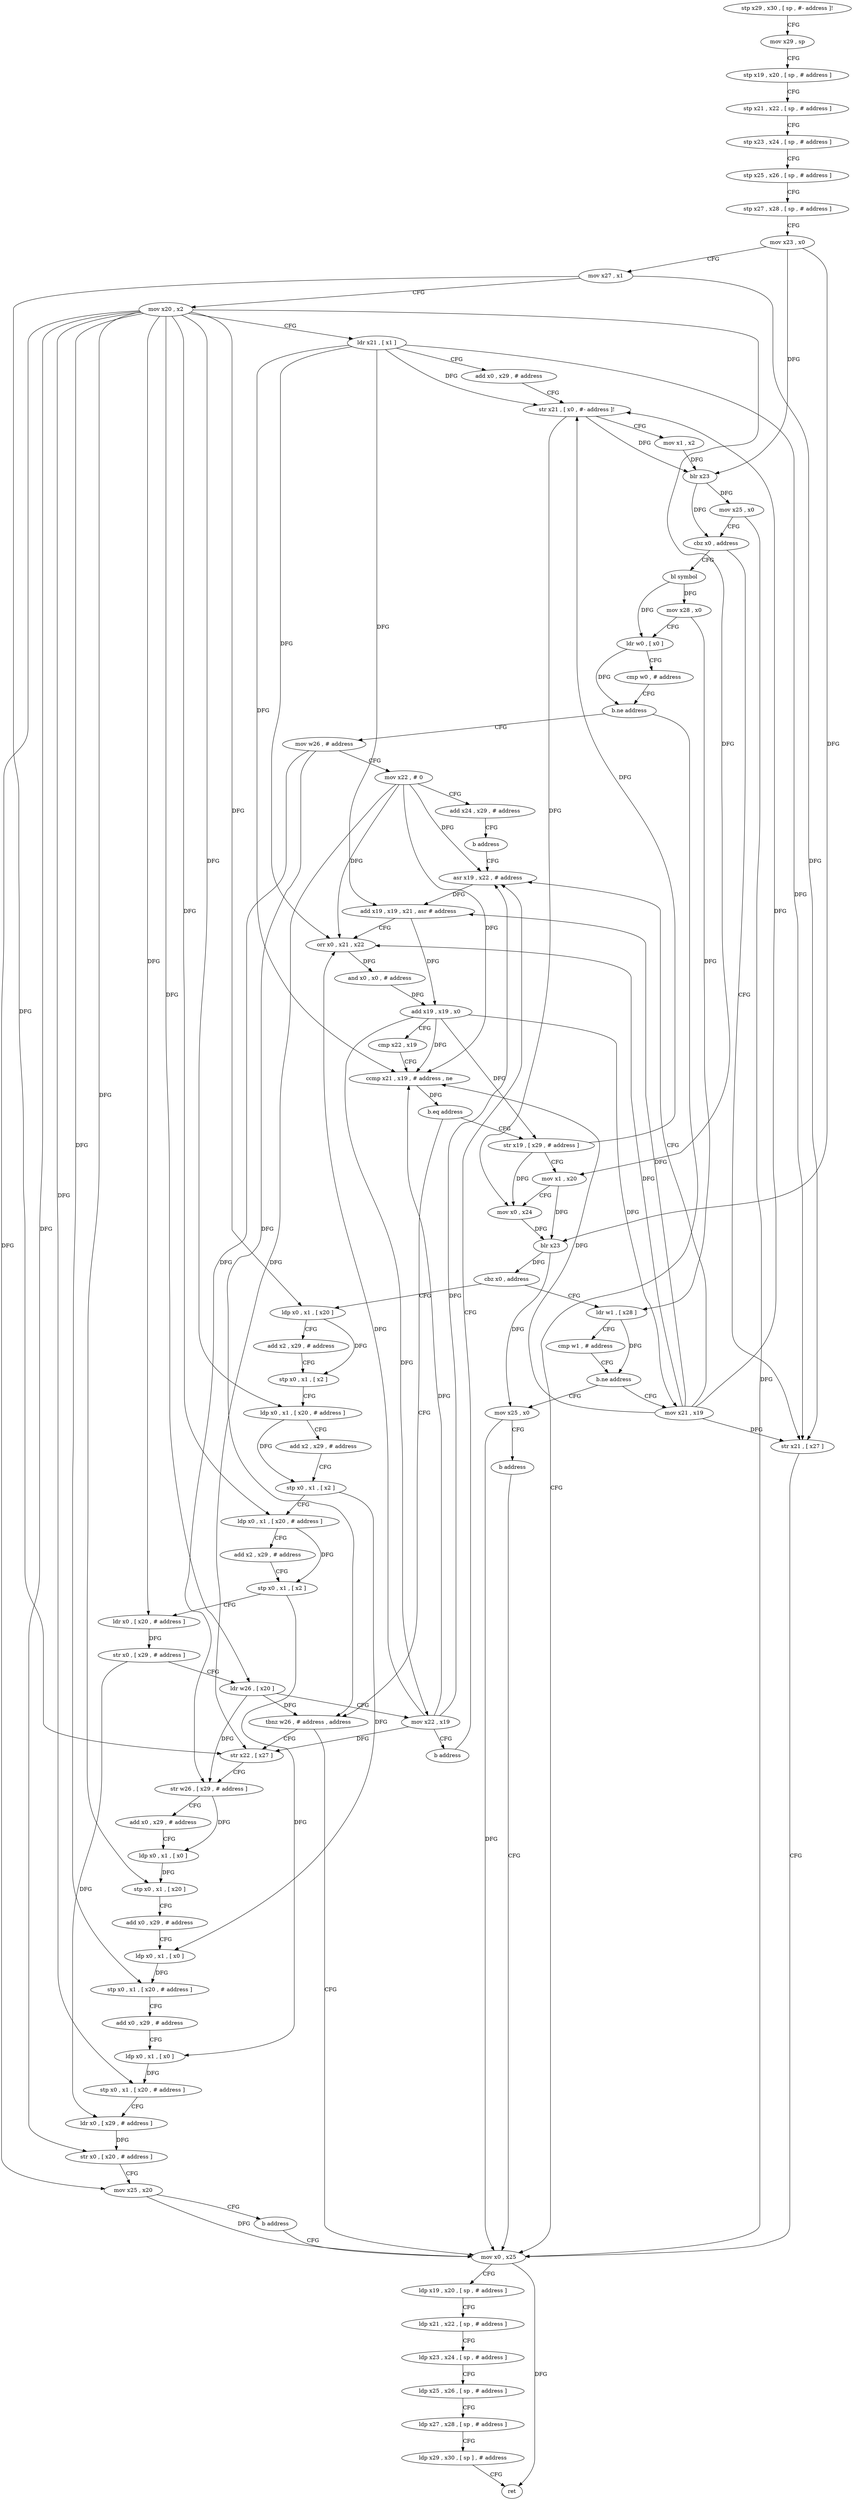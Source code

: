 digraph "func" {
"274024" [label = "stp x29 , x30 , [ sp , #- address ]!" ]
"274028" [label = "mov x29 , sp" ]
"274032" [label = "stp x19 , x20 , [ sp , # address ]" ]
"274036" [label = "stp x21 , x22 , [ sp , # address ]" ]
"274040" [label = "stp x23 , x24 , [ sp , # address ]" ]
"274044" [label = "stp x25 , x26 , [ sp , # address ]" ]
"274048" [label = "stp x27 , x28 , [ sp , # address ]" ]
"274052" [label = "mov x23 , x0" ]
"274056" [label = "mov x27 , x1" ]
"274060" [label = "mov x20 , x2" ]
"274064" [label = "ldr x21 , [ x1 ]" ]
"274068" [label = "add x0 , x29 , # address" ]
"274072" [label = "str x21 , [ x0 , #- address ]!" ]
"274076" [label = "mov x1 , x2" ]
"274080" [label = "blr x23" ]
"274084" [label = "mov x25 , x0" ]
"274088" [label = "cbz x0 , address" ]
"274128" [label = "bl symbol" ]
"274092" [label = "str x21 , [ x27 ]" ]
"274132" [label = "mov x28 , x0" ]
"274136" [label = "ldr w0 , [ x0 ]" ]
"274140" [label = "cmp w0 , # address" ]
"274144" [label = "b.ne address" ]
"274096" [label = "mov x0 , x25" ]
"274148" [label = "mov w26 , # address" ]
"274100" [label = "ldp x19 , x20 , [ sp , # address ]" ]
"274104" [label = "ldp x21 , x22 , [ sp , # address ]" ]
"274108" [label = "ldp x23 , x24 , [ sp , # address ]" ]
"274112" [label = "ldp x25 , x26 , [ sp , # address ]" ]
"274116" [label = "ldp x27 , x28 , [ sp , # address ]" ]
"274120" [label = "ldp x29 , x30 , [ sp ] , # address" ]
"274124" [label = "ret" ]
"274152" [label = "mov x22 , # 0" ]
"274156" [label = "add x24 , x29 , # address" ]
"274160" [label = "b address" ]
"274180" [label = "asr x19 , x22 , # address" ]
"274184" [label = "add x19 , x19 , x21 , asr # address" ]
"274188" [label = "orr x0 , x21 , x22" ]
"274192" [label = "and x0 , x0 , # address" ]
"274196" [label = "add x19 , x19 , x0" ]
"274200" [label = "cmp x22 , x19" ]
"274204" [label = "ccmp x21 , x19 , # address , ne" ]
"274208" [label = "b.eq address" ]
"274288" [label = "tbnz w26 , # address , address" ]
"274212" [label = "str x19 , [ x29 , # address ]" ]
"274292" [label = "str x22 , [ x27 ]" ]
"274216" [label = "mov x1 , x20" ]
"274220" [label = "mov x0 , x24" ]
"274224" [label = "blr x23" ]
"274228" [label = "cbz x0 , address" ]
"274164" [label = "ldr w1 , [ x28 ]" ]
"274232" [label = "ldp x0 , x1 , [ x20 ]" ]
"274296" [label = "str w26 , [ x29 , # address ]" ]
"274300" [label = "add x0 , x29 , # address" ]
"274304" [label = "ldp x0 , x1 , [ x0 ]" ]
"274308" [label = "stp x0 , x1 , [ x20 ]" ]
"274312" [label = "add x0 , x29 , # address" ]
"274316" [label = "ldp x0 , x1 , [ x0 ]" ]
"274320" [label = "stp x0 , x1 , [ x20 , # address ]" ]
"274324" [label = "add x0 , x29 , # address" ]
"274328" [label = "ldp x0 , x1 , [ x0 ]" ]
"274332" [label = "stp x0 , x1 , [ x20 , # address ]" ]
"274336" [label = "ldr x0 , [ x29 , # address ]" ]
"274340" [label = "str x0 , [ x20 , # address ]" ]
"274344" [label = "mov x25 , x20" ]
"274348" [label = "b address" ]
"274168" [label = "cmp w1 , # address" ]
"274172" [label = "b.ne address" ]
"274352" [label = "mov x25 , x0" ]
"274176" [label = "mov x21 , x19" ]
"274236" [label = "add x2 , x29 , # address" ]
"274240" [label = "stp x0 , x1 , [ x2 ]" ]
"274244" [label = "ldp x0 , x1 , [ x20 , # address ]" ]
"274248" [label = "add x2 , x29 , # address" ]
"274252" [label = "stp x0 , x1 , [ x2 ]" ]
"274256" [label = "ldp x0 , x1 , [ x20 , # address ]" ]
"274260" [label = "add x2 , x29 , # address" ]
"274264" [label = "stp x0 , x1 , [ x2 ]" ]
"274268" [label = "ldr x0 , [ x20 , # address ]" ]
"274272" [label = "str x0 , [ x29 , # address ]" ]
"274276" [label = "ldr w26 , [ x20 ]" ]
"274280" [label = "mov x22 , x19" ]
"274284" [label = "b address" ]
"274356" [label = "b address" ]
"274024" -> "274028" [ label = "CFG" ]
"274028" -> "274032" [ label = "CFG" ]
"274032" -> "274036" [ label = "CFG" ]
"274036" -> "274040" [ label = "CFG" ]
"274040" -> "274044" [ label = "CFG" ]
"274044" -> "274048" [ label = "CFG" ]
"274048" -> "274052" [ label = "CFG" ]
"274052" -> "274056" [ label = "CFG" ]
"274052" -> "274080" [ label = "DFG" ]
"274052" -> "274224" [ label = "DFG" ]
"274056" -> "274060" [ label = "CFG" ]
"274056" -> "274092" [ label = "DFG" ]
"274056" -> "274292" [ label = "DFG" ]
"274060" -> "274064" [ label = "CFG" ]
"274060" -> "274216" [ label = "DFG" ]
"274060" -> "274308" [ label = "DFG" ]
"274060" -> "274320" [ label = "DFG" ]
"274060" -> "274332" [ label = "DFG" ]
"274060" -> "274340" [ label = "DFG" ]
"274060" -> "274344" [ label = "DFG" ]
"274060" -> "274232" [ label = "DFG" ]
"274060" -> "274244" [ label = "DFG" ]
"274060" -> "274256" [ label = "DFG" ]
"274060" -> "274268" [ label = "DFG" ]
"274060" -> "274276" [ label = "DFG" ]
"274064" -> "274068" [ label = "CFG" ]
"274064" -> "274072" [ label = "DFG" ]
"274064" -> "274092" [ label = "DFG" ]
"274064" -> "274184" [ label = "DFG" ]
"274064" -> "274188" [ label = "DFG" ]
"274064" -> "274204" [ label = "DFG" ]
"274068" -> "274072" [ label = "CFG" ]
"274072" -> "274076" [ label = "CFG" ]
"274072" -> "274080" [ label = "DFG" ]
"274072" -> "274220" [ label = "DFG" ]
"274076" -> "274080" [ label = "DFG" ]
"274080" -> "274084" [ label = "DFG" ]
"274080" -> "274088" [ label = "DFG" ]
"274084" -> "274088" [ label = "CFG" ]
"274084" -> "274096" [ label = "DFG" ]
"274088" -> "274128" [ label = "CFG" ]
"274088" -> "274092" [ label = "CFG" ]
"274128" -> "274132" [ label = "DFG" ]
"274128" -> "274136" [ label = "DFG" ]
"274092" -> "274096" [ label = "CFG" ]
"274132" -> "274136" [ label = "CFG" ]
"274132" -> "274164" [ label = "DFG" ]
"274136" -> "274140" [ label = "CFG" ]
"274136" -> "274144" [ label = "DFG" ]
"274140" -> "274144" [ label = "CFG" ]
"274144" -> "274096" [ label = "CFG" ]
"274144" -> "274148" [ label = "CFG" ]
"274096" -> "274100" [ label = "CFG" ]
"274096" -> "274124" [ label = "DFG" ]
"274148" -> "274152" [ label = "CFG" ]
"274148" -> "274288" [ label = "DFG" ]
"274148" -> "274296" [ label = "DFG" ]
"274100" -> "274104" [ label = "CFG" ]
"274104" -> "274108" [ label = "CFG" ]
"274108" -> "274112" [ label = "CFG" ]
"274112" -> "274116" [ label = "CFG" ]
"274116" -> "274120" [ label = "CFG" ]
"274120" -> "274124" [ label = "CFG" ]
"274152" -> "274156" [ label = "CFG" ]
"274152" -> "274180" [ label = "DFG" ]
"274152" -> "274188" [ label = "DFG" ]
"274152" -> "274204" [ label = "DFG" ]
"274152" -> "274292" [ label = "DFG" ]
"274156" -> "274160" [ label = "CFG" ]
"274160" -> "274180" [ label = "CFG" ]
"274180" -> "274184" [ label = "DFG" ]
"274184" -> "274188" [ label = "CFG" ]
"274184" -> "274196" [ label = "DFG" ]
"274188" -> "274192" [ label = "DFG" ]
"274192" -> "274196" [ label = "DFG" ]
"274196" -> "274200" [ label = "CFG" ]
"274196" -> "274204" [ label = "DFG" ]
"274196" -> "274212" [ label = "DFG" ]
"274196" -> "274280" [ label = "DFG" ]
"274196" -> "274176" [ label = "DFG" ]
"274200" -> "274204" [ label = "CFG" ]
"274204" -> "274208" [ label = "DFG" ]
"274208" -> "274288" [ label = "CFG" ]
"274208" -> "274212" [ label = "CFG" ]
"274288" -> "274096" [ label = "CFG" ]
"274288" -> "274292" [ label = "CFG" ]
"274212" -> "274216" [ label = "CFG" ]
"274212" -> "274072" [ label = "DFG" ]
"274212" -> "274220" [ label = "DFG" ]
"274292" -> "274296" [ label = "CFG" ]
"274216" -> "274220" [ label = "CFG" ]
"274216" -> "274224" [ label = "DFG" ]
"274220" -> "274224" [ label = "DFG" ]
"274224" -> "274228" [ label = "DFG" ]
"274224" -> "274352" [ label = "DFG" ]
"274228" -> "274164" [ label = "CFG" ]
"274228" -> "274232" [ label = "CFG" ]
"274164" -> "274168" [ label = "CFG" ]
"274164" -> "274172" [ label = "DFG" ]
"274232" -> "274236" [ label = "CFG" ]
"274232" -> "274240" [ label = "DFG" ]
"274296" -> "274300" [ label = "CFG" ]
"274296" -> "274304" [ label = "DFG" ]
"274300" -> "274304" [ label = "CFG" ]
"274304" -> "274308" [ label = "DFG" ]
"274308" -> "274312" [ label = "CFG" ]
"274312" -> "274316" [ label = "CFG" ]
"274316" -> "274320" [ label = "DFG" ]
"274320" -> "274324" [ label = "CFG" ]
"274324" -> "274328" [ label = "CFG" ]
"274328" -> "274332" [ label = "DFG" ]
"274332" -> "274336" [ label = "CFG" ]
"274336" -> "274340" [ label = "DFG" ]
"274340" -> "274344" [ label = "CFG" ]
"274344" -> "274348" [ label = "CFG" ]
"274344" -> "274096" [ label = "DFG" ]
"274348" -> "274096" [ label = "CFG" ]
"274168" -> "274172" [ label = "CFG" ]
"274172" -> "274352" [ label = "CFG" ]
"274172" -> "274176" [ label = "CFG" ]
"274352" -> "274356" [ label = "CFG" ]
"274352" -> "274096" [ label = "DFG" ]
"274176" -> "274180" [ label = "CFG" ]
"274176" -> "274072" [ label = "DFG" ]
"274176" -> "274092" [ label = "DFG" ]
"274176" -> "274184" [ label = "DFG" ]
"274176" -> "274188" [ label = "DFG" ]
"274176" -> "274204" [ label = "DFG" ]
"274236" -> "274240" [ label = "CFG" ]
"274240" -> "274244" [ label = "CFG" ]
"274244" -> "274248" [ label = "CFG" ]
"274244" -> "274252" [ label = "DFG" ]
"274248" -> "274252" [ label = "CFG" ]
"274252" -> "274256" [ label = "CFG" ]
"274252" -> "274316" [ label = "DFG" ]
"274256" -> "274260" [ label = "CFG" ]
"274256" -> "274264" [ label = "DFG" ]
"274260" -> "274264" [ label = "CFG" ]
"274264" -> "274268" [ label = "CFG" ]
"274264" -> "274328" [ label = "DFG" ]
"274268" -> "274272" [ label = "DFG" ]
"274272" -> "274276" [ label = "CFG" ]
"274272" -> "274336" [ label = "DFG" ]
"274276" -> "274280" [ label = "CFG" ]
"274276" -> "274288" [ label = "DFG" ]
"274276" -> "274296" [ label = "DFG" ]
"274280" -> "274284" [ label = "CFG" ]
"274280" -> "274180" [ label = "DFG" ]
"274280" -> "274188" [ label = "DFG" ]
"274280" -> "274292" [ label = "DFG" ]
"274280" -> "274204" [ label = "DFG" ]
"274284" -> "274180" [ label = "CFG" ]
"274356" -> "274096" [ label = "CFG" ]
}
